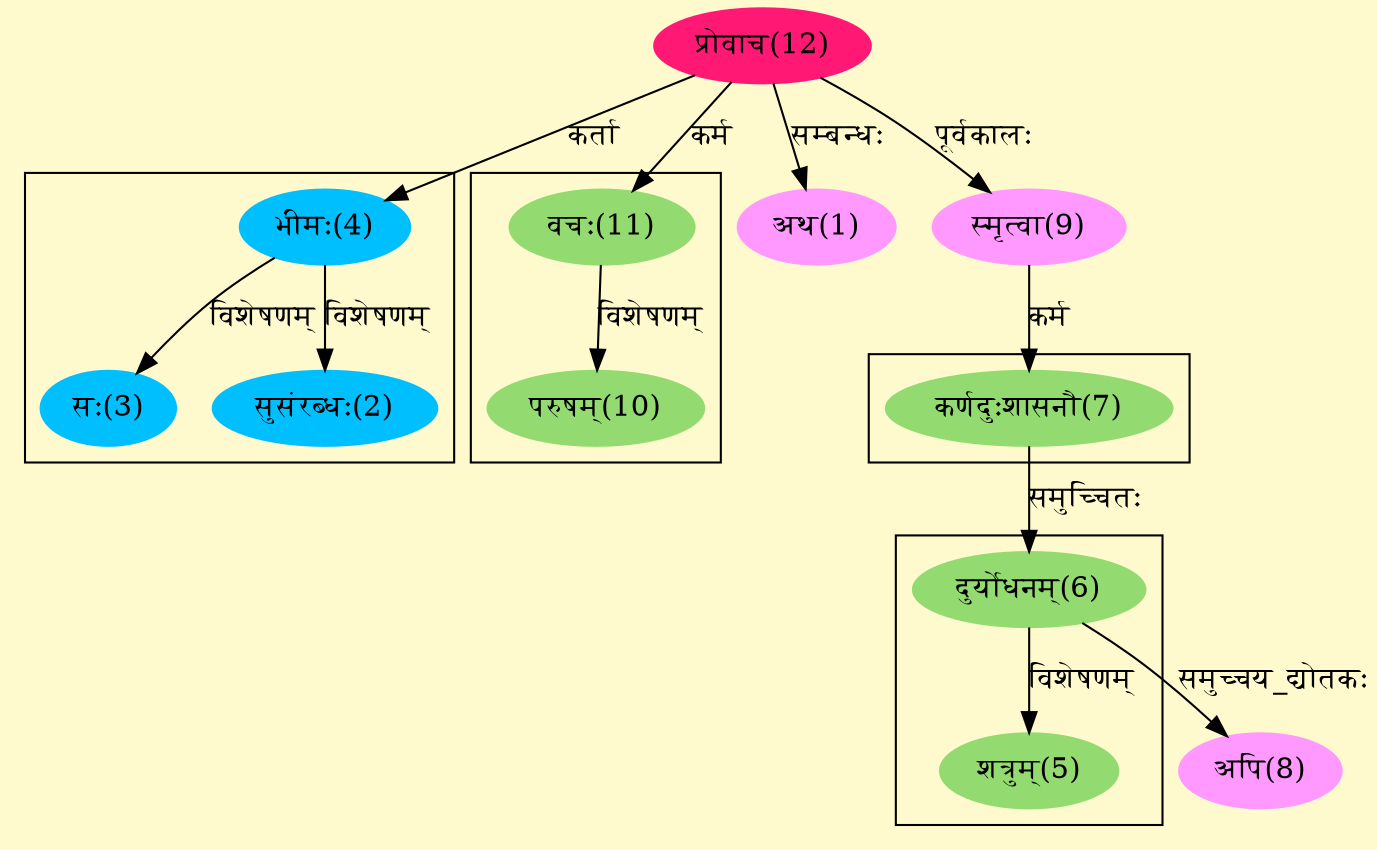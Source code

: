 digraph G{
rankdir=BT;
 compound=true;
 bgcolor="lemonchiffon1";

subgraph cluster_1{
Node2 [style=filled, color="#00BFFF" label = "सुसंरब्धः(2)"]
Node4 [style=filled, color="#00BFFF" label = "भीमः(4)"]
Node3 [style=filled, color="#00BFFF" label = "सः(3)"]

}

subgraph cluster_2{
Node5 [style=filled, color="#93DB70" label = "शत्रुम्(5)"]
Node6 [style=filled, color="#93DB70" label = "दुर्योधनम्(6)"]

}

subgraph cluster_3{
Node6 [style=filled, color="#93DB70" label = "दुर्योधनम्(6)"]
Node7 [style=filled, color="#93DB70" label = "कर्णदुःशासनौ(7)"]

}

subgraph cluster_4{
Node10 [style=filled, color="#93DB70" label = "परुषम्(10)"]
Node11 [style=filled, color="#93DB70" label = "वचः(11)"]

}
Node1 [style=filled, color="#FF99FF" label = "अथ(1)"]
Node12 [style=filled, color="#FF1975" label = "प्रोवाच(12)"]
Node4 [style=filled, color="#00BFFF" label = "भीमः(4)"]
Node7 [style=filled, color="#93DB70" label = "कर्णदुःशासनौ(7)"]
Node9 [style=filled, color="#FF99FF" label = "स्मृत्वा(9)"]
Node8 [style=filled, color="#FF99FF" label = "अपि(8)"]
Node6 [style=filled, color="#93DB70" label = "दुर्योधनम्(6)"]
Node11 [style=filled, color="#93DB70" label = "वचः(11)"]
/* Start of Relations section */

Node1 -> Node12 [  label="सम्बन्धः"  dir="back" ]
Node2 -> Node4 [  label="विशेषणम्"  dir="back" ]
Node3 -> Node4 [  label="विशेषणम्"  dir="back" ]
Node4 -> Node12 [  label="कर्ता"  dir="back" ]
Node5 -> Node6 [  label="विशेषणम्"  dir="back" ]
Node6 -> Node7 [  label="समुच्चितः"  dir="back" ]
Node7 -> Node9 [  label="कर्म"  dir="back" ]
Node8 -> Node6 [  label="समुच्चय_द्योतकः"  dir="back" ]
Node9 -> Node12 [  label="पूर्वकालः"  dir="back" ]
Node10 -> Node11 [  label="विशेषणम्"  dir="back" ]
Node11 -> Node12 [  label="कर्म"  dir="back" ]
}
